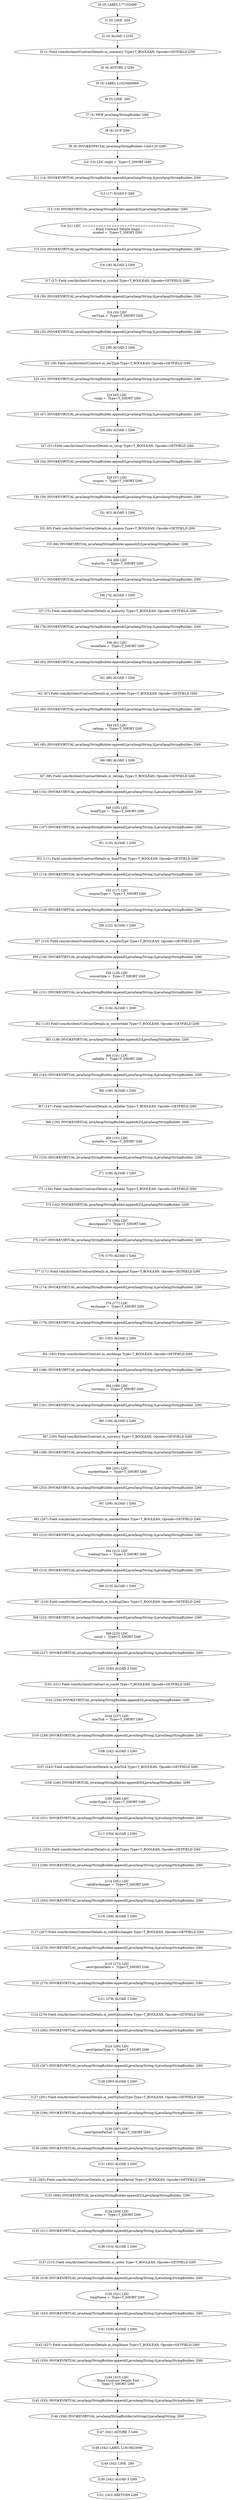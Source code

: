 digraph G {
  1 [ label="I0 (0) LABEL L77102499" ];
  2 [ label="I1 (0) LINE  259" ];
  3 [ label="I2 (0) ALOAD 1 l259" ];
  4 [ label="I3 (1) Field com/ib/client/ContractDetails.m_summary Type=T_BOOLEAN, Opcode=GETFIELD l259" ];
  5 [ label="I4 (4) ASTORE 2 l259" ];
  6 [ label="I5 (5) LABEL L1625490969" ];
  7 [ label="I6 (5) LINE  260" ];
  8 [ label="I7 (5) NEW java/lang/StringBuilder l260" ];
  9 [ label="I8 (8) DUP l260" ];
  10 [ label="I9 (9) INVOKESPECIAL java/lang/StringBuilder.<init>()V l260" ];
  11 [ label="I10 (12) LDC reqId =  Type=T_SHORT l260" ];
  12 [ label="I11 (14) INVOKEVIRTUAL java/lang/StringBuilder.append(Ljava/lang/String;)Ljava/lang/StringBuilder; l260" ];
  13 [ label="I12 (17) ILOAD 0 l260" ];
  14 [ label="I13 (18) INVOKEVIRTUAL java/lang/StringBuilder.append(I)Ljava/lang/StringBuilder; l260" ];
  15 [ label="I14 (21) LDC  ===================================
 ---- Bond Contract Details begin ----
symbol =  Type=T_SHORT l260" ];
  16 [ label="I15 (23) INVOKEVIRTUAL java/lang/StringBuilder.append(Ljava/lang/String;)Ljava/lang/StringBuilder; l260" ];
  17 [ label="I16 (26) ALOAD 2 l260" ];
  18 [ label="I17 (27) Field com/ib/client/Contract.m_symbol Type=T_BOOLEAN, Opcode=GETFIELD l260" ];
  19 [ label="I18 (30) INVOKEVIRTUAL java/lang/StringBuilder.append(Ljava/lang/String;)Ljava/lang/StringBuilder; l260" ];
  20 [ label="I19 (33) LDC 
secType =  Type=T_SHORT l260" ];
  21 [ label="I20 (35) INVOKEVIRTUAL java/lang/StringBuilder.append(Ljava/lang/String;)Ljava/lang/StringBuilder; l260" ];
  22 [ label="I21 (38) ALOAD 2 l260" ];
  23 [ label="I22 (39) Field com/ib/client/Contract.m_secType Type=T_BOOLEAN, Opcode=GETFIELD l260" ];
  24 [ label="I23 (42) INVOKEVIRTUAL java/lang/StringBuilder.append(Ljava/lang/String;)Ljava/lang/StringBuilder; l260" ];
  25 [ label="I24 (45) LDC 
cusip =  Type=T_SHORT l260" ];
  26 [ label="I25 (47) INVOKEVIRTUAL java/lang/StringBuilder.append(Ljava/lang/String;)Ljava/lang/StringBuilder; l260" ];
  27 [ label="I26 (50) ALOAD 1 l260" ];
  28 [ label="I27 (51) Field com/ib/client/ContractDetails.m_cusip Type=T_BOOLEAN, Opcode=GETFIELD l260" ];
  29 [ label="I28 (54) INVOKEVIRTUAL java/lang/StringBuilder.append(Ljava/lang/String;)Ljava/lang/StringBuilder; l260" ];
  30 [ label="I29 (57) LDC 
coupon =  Type=T_SHORT l260" ];
  31 [ label="I30 (59) INVOKEVIRTUAL java/lang/StringBuilder.append(Ljava/lang/String;)Ljava/lang/StringBuilder; l260" ];
  32 [ label="I31 (62) ALOAD 1 l260" ];
  33 [ label="I32 (63) Field com/ib/client/ContractDetails.m_coupon Type=T_BOOLEAN, Opcode=GETFIELD l260" ];
  34 [ label="I33 (66) INVOKEVIRTUAL java/lang/StringBuilder.append(D)Ljava/lang/StringBuilder; l260" ];
  35 [ label="I34 (69) LDC 
maturity =  Type=T_SHORT l260" ];
  36 [ label="I35 (71) INVOKEVIRTUAL java/lang/StringBuilder.append(Ljava/lang/String;)Ljava/lang/StringBuilder; l260" ];
  37 [ label="I36 (74) ALOAD 1 l260" ];
  38 [ label="I37 (75) Field com/ib/client/ContractDetails.m_maturity Type=T_BOOLEAN, Opcode=GETFIELD l260" ];
  39 [ label="I38 (78) INVOKEVIRTUAL java/lang/StringBuilder.append(Ljava/lang/String;)Ljava/lang/StringBuilder; l260" ];
  40 [ label="I39 (81) LDC 
issueDate =  Type=T_SHORT l260" ];
  41 [ label="I40 (83) INVOKEVIRTUAL java/lang/StringBuilder.append(Ljava/lang/String;)Ljava/lang/StringBuilder; l260" ];
  42 [ label="I41 (86) ALOAD 1 l260" ];
  43 [ label="I42 (87) Field com/ib/client/ContractDetails.m_issueDate Type=T_BOOLEAN, Opcode=GETFIELD l260" ];
  44 [ label="I43 (90) INVOKEVIRTUAL java/lang/StringBuilder.append(Ljava/lang/String;)Ljava/lang/StringBuilder; l260" ];
  45 [ label="I44 (93) LDC 
ratings =  Type=T_SHORT l260" ];
  46 [ label="I45 (95) INVOKEVIRTUAL java/lang/StringBuilder.append(Ljava/lang/String;)Ljava/lang/StringBuilder; l260" ];
  47 [ label="I46 (98) ALOAD 1 l260" ];
  48 [ label="I47 (99) Field com/ib/client/ContractDetails.m_ratings Type=T_BOOLEAN, Opcode=GETFIELD l260" ];
  49 [ label="I48 (102) INVOKEVIRTUAL java/lang/StringBuilder.append(Ljava/lang/String;)Ljava/lang/StringBuilder; l260" ];
  50 [ label="I49 (105) LDC 
bondType =  Type=T_SHORT l260" ];
  51 [ label="I50 (107) INVOKEVIRTUAL java/lang/StringBuilder.append(Ljava/lang/String;)Ljava/lang/StringBuilder; l260" ];
  52 [ label="I51 (110) ALOAD 1 l260" ];
  53 [ label="I52 (111) Field com/ib/client/ContractDetails.m_bondType Type=T_BOOLEAN, Opcode=GETFIELD l260" ];
  54 [ label="I53 (114) INVOKEVIRTUAL java/lang/StringBuilder.append(Ljava/lang/String;)Ljava/lang/StringBuilder; l260" ];
  55 [ label="I54 (117) LDC 
couponType =  Type=T_SHORT l260" ];
  56 [ label="I55 (119) INVOKEVIRTUAL java/lang/StringBuilder.append(Ljava/lang/String;)Ljava/lang/StringBuilder; l260" ];
  57 [ label="I56 (122) ALOAD 1 l260" ];
  58 [ label="I57 (123) Field com/ib/client/ContractDetails.m_couponType Type=T_BOOLEAN, Opcode=GETFIELD l260" ];
  59 [ label="I58 (126) INVOKEVIRTUAL java/lang/StringBuilder.append(Ljava/lang/String;)Ljava/lang/StringBuilder; l260" ];
  60 [ label="I59 (129) LDC 
convertible =  Type=T_SHORT l260" ];
  61 [ label="I60 (131) INVOKEVIRTUAL java/lang/StringBuilder.append(Ljava/lang/String;)Ljava/lang/StringBuilder; l260" ];
  62 [ label="I61 (134) ALOAD 1 l260" ];
  63 [ label="I62 (135) Field com/ib/client/ContractDetails.m_convertible Type=T_BOOLEAN, Opcode=GETFIELD l260" ];
  64 [ label="I63 (138) INVOKEVIRTUAL java/lang/StringBuilder.append(Z)Ljava/lang/StringBuilder; l260" ];
  65 [ label="I64 (141) LDC 
callable =  Type=T_SHORT l260" ];
  66 [ label="I65 (143) INVOKEVIRTUAL java/lang/StringBuilder.append(Ljava/lang/String;)Ljava/lang/StringBuilder; l260" ];
  67 [ label="I66 (146) ALOAD 1 l260" ];
  68 [ label="I67 (147) Field com/ib/client/ContractDetails.m_callable Type=T_BOOLEAN, Opcode=GETFIELD l260" ];
  69 [ label="I68 (150) INVOKEVIRTUAL java/lang/StringBuilder.append(Z)Ljava/lang/StringBuilder; l260" ];
  70 [ label="I69 (153) LDC 
putable =  Type=T_SHORT l260" ];
  71 [ label="I70 (155) INVOKEVIRTUAL java/lang/StringBuilder.append(Ljava/lang/String;)Ljava/lang/StringBuilder; l260" ];
  72 [ label="I71 (158) ALOAD 1 l260" ];
  73 [ label="I72 (159) Field com/ib/client/ContractDetails.m_putable Type=T_BOOLEAN, Opcode=GETFIELD l260" ];
  74 [ label="I73 (162) INVOKEVIRTUAL java/lang/StringBuilder.append(Z)Ljava/lang/StringBuilder; l260" ];
  75 [ label="I74 (165) LDC 
descAppend =  Type=T_SHORT l260" ];
  76 [ label="I75 (167) INVOKEVIRTUAL java/lang/StringBuilder.append(Ljava/lang/String;)Ljava/lang/StringBuilder; l260" ];
  77 [ label="I76 (170) ALOAD 1 l260" ];
  78 [ label="I77 (171) Field com/ib/client/ContractDetails.m_descAppend Type=T_BOOLEAN, Opcode=GETFIELD l260" ];
  79 [ label="I78 (174) INVOKEVIRTUAL java/lang/StringBuilder.append(Ljava/lang/String;)Ljava/lang/StringBuilder; l260" ];
  80 [ label="I79 (177) LDC 
exchange =  Type=T_SHORT l260" ];
  81 [ label="I80 (179) INVOKEVIRTUAL java/lang/StringBuilder.append(Ljava/lang/String;)Ljava/lang/StringBuilder; l260" ];
  82 [ label="I81 (182) ALOAD 2 l260" ];
  83 [ label="I82 (183) Field com/ib/client/Contract.m_exchange Type=T_BOOLEAN, Opcode=GETFIELD l260" ];
  84 [ label="I83 (186) INVOKEVIRTUAL java/lang/StringBuilder.append(Ljava/lang/String;)Ljava/lang/StringBuilder; l260" ];
  85 [ label="I84 (189) LDC 
currency =  Type=T_SHORT l260" ];
  86 [ label="I85 (191) INVOKEVIRTUAL java/lang/StringBuilder.append(Ljava/lang/String;)Ljava/lang/StringBuilder; l260" ];
  87 [ label="I86 (194) ALOAD 2 l260" ];
  88 [ label="I87 (195) Field com/ib/client/Contract.m_currency Type=T_BOOLEAN, Opcode=GETFIELD l260" ];
  89 [ label="I88 (198) INVOKEVIRTUAL java/lang/StringBuilder.append(Ljava/lang/String;)Ljava/lang/StringBuilder; l260" ];
  90 [ label="I89 (201) LDC 
marketName =  Type=T_SHORT l260" ];
  91 [ label="I90 (203) INVOKEVIRTUAL java/lang/StringBuilder.append(Ljava/lang/String;)Ljava/lang/StringBuilder; l260" ];
  92 [ label="I91 (206) ALOAD 1 l260" ];
  93 [ label="I92 (207) Field com/ib/client/ContractDetails.m_marketName Type=T_BOOLEAN, Opcode=GETFIELD l260" ];
  94 [ label="I93 (210) INVOKEVIRTUAL java/lang/StringBuilder.append(Ljava/lang/String;)Ljava/lang/StringBuilder; l260" ];
  95 [ label="I94 (213) LDC 
tradingClass =  Type=T_SHORT l260" ];
  96 [ label="I95 (215) INVOKEVIRTUAL java/lang/StringBuilder.append(Ljava/lang/String;)Ljava/lang/StringBuilder; l260" ];
  97 [ label="I96 (218) ALOAD 1 l260" ];
  98 [ label="I97 (219) Field com/ib/client/ContractDetails.m_tradingClass Type=T_BOOLEAN, Opcode=GETFIELD l260" ];
  99 [ label="I98 (222) INVOKEVIRTUAL java/lang/StringBuilder.append(Ljava/lang/String;)Ljava/lang/StringBuilder; l260" ];
  100 [ label="I99 (225) LDC 
conid =  Type=T_SHORT l260" ];
  101 [ label="I100 (227) INVOKEVIRTUAL java/lang/StringBuilder.append(Ljava/lang/String;)Ljava/lang/StringBuilder; l260" ];
  102 [ label="I101 (230) ALOAD 2 l260" ];
  103 [ label="I102 (231) Field com/ib/client/Contract.m_conId Type=T_BOOLEAN, Opcode=GETFIELD l260" ];
  104 [ label="I103 (234) INVOKEVIRTUAL java/lang/StringBuilder.append(I)Ljava/lang/StringBuilder; l260" ];
  105 [ label="I104 (237) LDC 
minTick =  Type=T_SHORT l260" ];
  106 [ label="I105 (239) INVOKEVIRTUAL java/lang/StringBuilder.append(Ljava/lang/String;)Ljava/lang/StringBuilder; l260" ];
  107 [ label="I106 (242) ALOAD 1 l260" ];
  108 [ label="I107 (243) Field com/ib/client/ContractDetails.m_minTick Type=T_BOOLEAN, Opcode=GETFIELD l260" ];
  109 [ label="I108 (246) INVOKEVIRTUAL java/lang/StringBuilder.append(D)Ljava/lang/StringBuilder; l260" ];
  110 [ label="I109 (249) LDC 
orderTypes =  Type=T_SHORT l260" ];
  111 [ label="I110 (251) INVOKEVIRTUAL java/lang/StringBuilder.append(Ljava/lang/String;)Ljava/lang/StringBuilder; l260" ];
  112 [ label="I111 (254) ALOAD 1 l260" ];
  113 [ label="I112 (255) Field com/ib/client/ContractDetails.m_orderTypes Type=T_BOOLEAN, Opcode=GETFIELD l260" ];
  114 [ label="I113 (258) INVOKEVIRTUAL java/lang/StringBuilder.append(Ljava/lang/String;)Ljava/lang/StringBuilder; l260" ];
  115 [ label="I114 (261) LDC 
validExchanges =  Type=T_SHORT l260" ];
  116 [ label="I115 (263) INVOKEVIRTUAL java/lang/StringBuilder.append(Ljava/lang/String;)Ljava/lang/StringBuilder; l260" ];
  117 [ label="I116 (266) ALOAD 1 l260" ];
  118 [ label="I117 (267) Field com/ib/client/ContractDetails.m_validExchanges Type=T_BOOLEAN, Opcode=GETFIELD l260" ];
  119 [ label="I118 (270) INVOKEVIRTUAL java/lang/StringBuilder.append(Ljava/lang/String;)Ljava/lang/StringBuilder; l260" ];
  120 [ label="I119 (273) LDC 
nextOptionDate =  Type=T_SHORT l260" ];
  121 [ label="I120 (275) INVOKEVIRTUAL java/lang/StringBuilder.append(Ljava/lang/String;)Ljava/lang/StringBuilder; l260" ];
  122 [ label="I121 (278) ALOAD 1 l260" ];
  123 [ label="I122 (279) Field com/ib/client/ContractDetails.m_nextOptionDate Type=T_BOOLEAN, Opcode=GETFIELD l260" ];
  124 [ label="I123 (282) INVOKEVIRTUAL java/lang/StringBuilder.append(Ljava/lang/String;)Ljava/lang/StringBuilder; l260" ];
  125 [ label="I124 (285) LDC 
nextOptionType =  Type=T_SHORT l260" ];
  126 [ label="I125 (287) INVOKEVIRTUAL java/lang/StringBuilder.append(Ljava/lang/String;)Ljava/lang/StringBuilder; l260" ];
  127 [ label="I126 (290) ALOAD 1 l260" ];
  128 [ label="I127 (291) Field com/ib/client/ContractDetails.m_nextOptionType Type=T_BOOLEAN, Opcode=GETFIELD l260" ];
  129 [ label="I128 (294) INVOKEVIRTUAL java/lang/StringBuilder.append(Ljava/lang/String;)Ljava/lang/StringBuilder; l260" ];
  130 [ label="I129 (297) LDC 
nextOptionPartial =  Type=T_SHORT l260" ];
  131 [ label="I130 (299) INVOKEVIRTUAL java/lang/StringBuilder.append(Ljava/lang/String;)Ljava/lang/StringBuilder; l260" ];
  132 [ label="I131 (302) ALOAD 1 l260" ];
  133 [ label="I132 (303) Field com/ib/client/ContractDetails.m_nextOptionPartial Type=T_BOOLEAN, Opcode=GETFIELD l260" ];
  134 [ label="I133 (306) INVOKEVIRTUAL java/lang/StringBuilder.append(Z)Ljava/lang/StringBuilder; l260" ];
  135 [ label="I134 (309) LDC 
notes =  Type=T_SHORT l260" ];
  136 [ label="I135 (311) INVOKEVIRTUAL java/lang/StringBuilder.append(Ljava/lang/String;)Ljava/lang/StringBuilder; l260" ];
  137 [ label="I136 (314) ALOAD 1 l260" ];
  138 [ label="I137 (315) Field com/ib/client/ContractDetails.m_notes Type=T_BOOLEAN, Opcode=GETFIELD l260" ];
  139 [ label="I138 (318) INVOKEVIRTUAL java/lang/StringBuilder.append(Ljava/lang/String;)Ljava/lang/StringBuilder; l260" ];
  140 [ label="I139 (321) LDC 
longName =  Type=T_SHORT l260" ];
  141 [ label="I140 (323) INVOKEVIRTUAL java/lang/StringBuilder.append(Ljava/lang/String;)Ljava/lang/StringBuilder; l260" ];
  142 [ label="I141 (326) ALOAD 1 l260" ];
  143 [ label="I142 (327) Field com/ib/client/ContractDetails.m_longName Type=T_BOOLEAN, Opcode=GETFIELD l260" ];
  144 [ label="I143 (330) INVOKEVIRTUAL java/lang/StringBuilder.append(Ljava/lang/String;)Ljava/lang/StringBuilder; l260" ];
  145 [ label="I144 (333) LDC 
 ---- Bond Contract Details End ----
 Type=T_SHORT l260" ];
  146 [ label="I145 (335) INVOKEVIRTUAL java/lang/StringBuilder.append(Ljava/lang/String;)Ljava/lang/StringBuilder; l260" ];
  147 [ label="I146 (338) INVOKEVIRTUAL java/lang/StringBuilder.toString()Ljava/lang/String; l260" ];
  148 [ label="I147 (341) ASTORE 3 l260" ];
  149 [ label="I148 (342) LABEL L1815823060" ];
  150 [ label="I149 (342) LINE  289" ];
  151 [ label="I150 (342) ALOAD 3 l289" ];
  152 [ label="I151 (343) ARETURN l289" ];
  1 -> 2 [ label="" ];
  2 -> 3 [ label="" ];
  3 -> 4 [ label="" ];
  4 -> 5 [ label="" ];
  5 -> 6 [ label="" ];
  6 -> 7 [ label="" ];
  7 -> 8 [ label="" ];
  8 -> 9 [ label="" ];
  9 -> 10 [ label="" ];
  10 -> 11 [ label="" ];
  11 -> 12 [ label="" ];
  12 -> 13 [ label="" ];
  13 -> 14 [ label="" ];
  14 -> 15 [ label="" ];
  15 -> 16 [ label="" ];
  16 -> 17 [ label="" ];
  17 -> 18 [ label="" ];
  18 -> 19 [ label="" ];
  19 -> 20 [ label="" ];
  20 -> 21 [ label="" ];
  21 -> 22 [ label="" ];
  22 -> 23 [ label="" ];
  23 -> 24 [ label="" ];
  24 -> 25 [ label="" ];
  25 -> 26 [ label="" ];
  26 -> 27 [ label="" ];
  27 -> 28 [ label="" ];
  28 -> 29 [ label="" ];
  29 -> 30 [ label="" ];
  30 -> 31 [ label="" ];
  31 -> 32 [ label="" ];
  32 -> 33 [ label="" ];
  33 -> 34 [ label="" ];
  34 -> 35 [ label="" ];
  35 -> 36 [ label="" ];
  36 -> 37 [ label="" ];
  37 -> 38 [ label="" ];
  38 -> 39 [ label="" ];
  39 -> 40 [ label="" ];
  40 -> 41 [ label="" ];
  41 -> 42 [ label="" ];
  42 -> 43 [ label="" ];
  43 -> 44 [ label="" ];
  44 -> 45 [ label="" ];
  45 -> 46 [ label="" ];
  46 -> 47 [ label="" ];
  47 -> 48 [ label="" ];
  48 -> 49 [ label="" ];
  49 -> 50 [ label="" ];
  50 -> 51 [ label="" ];
  51 -> 52 [ label="" ];
  52 -> 53 [ label="" ];
  53 -> 54 [ label="" ];
  54 -> 55 [ label="" ];
  55 -> 56 [ label="" ];
  56 -> 57 [ label="" ];
  57 -> 58 [ label="" ];
  58 -> 59 [ label="" ];
  59 -> 60 [ label="" ];
  60 -> 61 [ label="" ];
  61 -> 62 [ label="" ];
  62 -> 63 [ label="" ];
  63 -> 64 [ label="" ];
  64 -> 65 [ label="" ];
  65 -> 66 [ label="" ];
  66 -> 67 [ label="" ];
  67 -> 68 [ label="" ];
  68 -> 69 [ label="" ];
  69 -> 70 [ label="" ];
  70 -> 71 [ label="" ];
  71 -> 72 [ label="" ];
  72 -> 73 [ label="" ];
  73 -> 74 [ label="" ];
  74 -> 75 [ label="" ];
  75 -> 76 [ label="" ];
  76 -> 77 [ label="" ];
  77 -> 78 [ label="" ];
  78 -> 79 [ label="" ];
  79 -> 80 [ label="" ];
  80 -> 81 [ label="" ];
  81 -> 82 [ label="" ];
  82 -> 83 [ label="" ];
  83 -> 84 [ label="" ];
  84 -> 85 [ label="" ];
  85 -> 86 [ label="" ];
  86 -> 87 [ label="" ];
  87 -> 88 [ label="" ];
  88 -> 89 [ label="" ];
  89 -> 90 [ label="" ];
  90 -> 91 [ label="" ];
  91 -> 92 [ label="" ];
  92 -> 93 [ label="" ];
  93 -> 94 [ label="" ];
  94 -> 95 [ label="" ];
  95 -> 96 [ label="" ];
  96 -> 97 [ label="" ];
  97 -> 98 [ label="" ];
  98 -> 99 [ label="" ];
  99 -> 100 [ label="" ];
  100 -> 101 [ label="" ];
  101 -> 102 [ label="" ];
  102 -> 103 [ label="" ];
  103 -> 104 [ label="" ];
  104 -> 105 [ label="" ];
  105 -> 106 [ label="" ];
  106 -> 107 [ label="" ];
  107 -> 108 [ label="" ];
  108 -> 109 [ label="" ];
  109 -> 110 [ label="" ];
  110 -> 111 [ label="" ];
  111 -> 112 [ label="" ];
  112 -> 113 [ label="" ];
  113 -> 114 [ label="" ];
  114 -> 115 [ label="" ];
  115 -> 116 [ label="" ];
  116 -> 117 [ label="" ];
  117 -> 118 [ label="" ];
  118 -> 119 [ label="" ];
  119 -> 120 [ label="" ];
  120 -> 121 [ label="" ];
  121 -> 122 [ label="" ];
  122 -> 123 [ label="" ];
  123 -> 124 [ label="" ];
  124 -> 125 [ label="" ];
  125 -> 126 [ label="" ];
  126 -> 127 [ label="" ];
  127 -> 128 [ label="" ];
  128 -> 129 [ label="" ];
  129 -> 130 [ label="" ];
  130 -> 131 [ label="" ];
  131 -> 132 [ label="" ];
  132 -> 133 [ label="" ];
  133 -> 134 [ label="" ];
  134 -> 135 [ label="" ];
  135 -> 136 [ label="" ];
  136 -> 137 [ label="" ];
  137 -> 138 [ label="" ];
  138 -> 139 [ label="" ];
  139 -> 140 [ label="" ];
  140 -> 141 [ label="" ];
  141 -> 142 [ label="" ];
  142 -> 143 [ label="" ];
  143 -> 144 [ label="" ];
  144 -> 145 [ label="" ];
  145 -> 146 [ label="" ];
  146 -> 147 [ label="" ];
  147 -> 148 [ label="" ];
  148 -> 149 [ label="" ];
  149 -> 150 [ label="" ];
  150 -> 151 [ label="" ];
  151 -> 152 [ label="" ];
}
